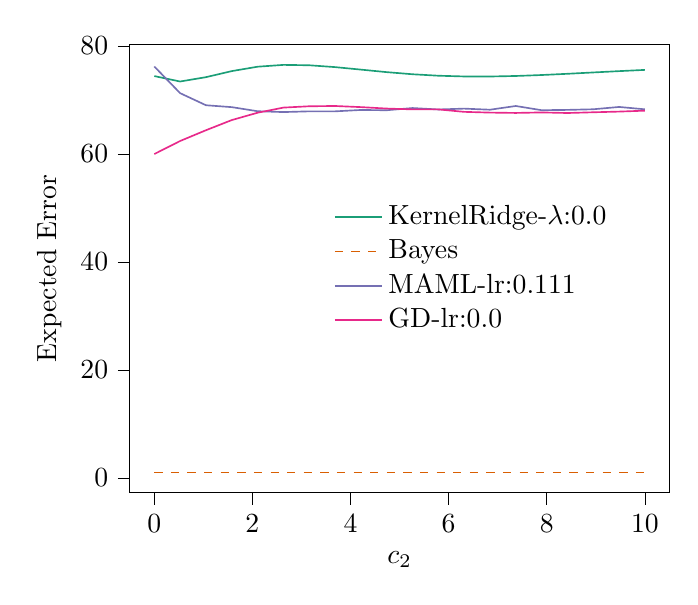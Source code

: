 % This file was created with tikzplotlib v0.10.1.
\begin{tikzpicture}

\definecolor{chocolate217952}{RGB}{217,95,2}
\definecolor{darkcyan27158119}{RGB}{27,158,119}
\definecolor{darkgray176}{RGB}{176,176,176}
\definecolor{deeppink23141138}{RGB}{231,41,138}
\definecolor{lightslategray117112179}{RGB}{117,112,179}

\begin{axis}[
legend cell align={left},
legend style={fill opacity=0.8, draw opacity=1, text opacity=1, at={(0.91,0.5)}, anchor=east, draw=none},
tick align=outside,
tick pos=left,
x grid style={darkgray176},
xlabel={\(\displaystyle c_{2}\)},
xmin=-0.499, xmax=10.5,
xtick style={color=black},
y grid style={darkgray176},
ylabel={Expected Error},
ymin=-2.775, ymax=80.242,
ytick style={color=black}
]
\addplot [semithick, darkcyan27158119]
table {%
0.001 74.397
0.527 73.391
1.054 74.193
1.58 75.316
2.106 76.129
2.632 76.469
3.159 76.397
3.685 76.056
4.211 75.594
4.737 75.126
5.264 74.734
5.79 74.462
6.316 74.324
6.842 74.315
7.369 74.413
7.895 74.591
8.421 74.818
8.947 75.066
9.474 75.311
10 75.54
};
\addlegendentry{KernelRidge-$\lambda$:0.0}
\addplot [semithick, chocolate217952, dashed]
table {%
0.001 0.998
0.527 0.998
1.054 0.998
1.58 0.998
2.106 0.998
2.632 0.998
3.159 0.998
3.685 0.998
4.211 0.998
4.737 0.998
5.264 0.998
5.79 0.998
6.316 0.998
6.842 0.998
7.369 0.998
7.895 0.998
8.421 0.998
8.947 0.998
9.474 0.998
10 0.998
};
\addlegendentry{Bayes}
\addplot [semithick, lightslategray117112179]
table {%
0.001 76.175
0.527 71.235
1.054 68.997
1.58 68.643
2.106 67.888
2.632 67.731
3.159 67.866
3.685 67.864
4.211 68.119
4.737 68.069
5.264 68.478
5.79 68.211
6.316 68.369
6.842 68.167
7.369 68.857
7.895 68.076
8.421 68.134
8.947 68.248
9.474 68.679
10 68.243
};
\addlegendentry{MAML-lr:0.111}
\addplot [semithick, deeppink23141138]
table {%
0.001 59.956
0.527 62.372
1.054 64.369
1.58 66.249
2.106 67.608
2.632 68.559
3.159 68.806
3.685 68.857
4.211 68.649
4.737 68.382
5.264 68.228
5.79 68.225
6.316 67.77
6.842 67.633
7.369 67.569
7.895 67.664
8.421 67.557
8.947 67.692
9.474 67.818
10 67.989
};
\addlegendentry{GD-lr:0.0}
\end{axis}

\end{tikzpicture}
